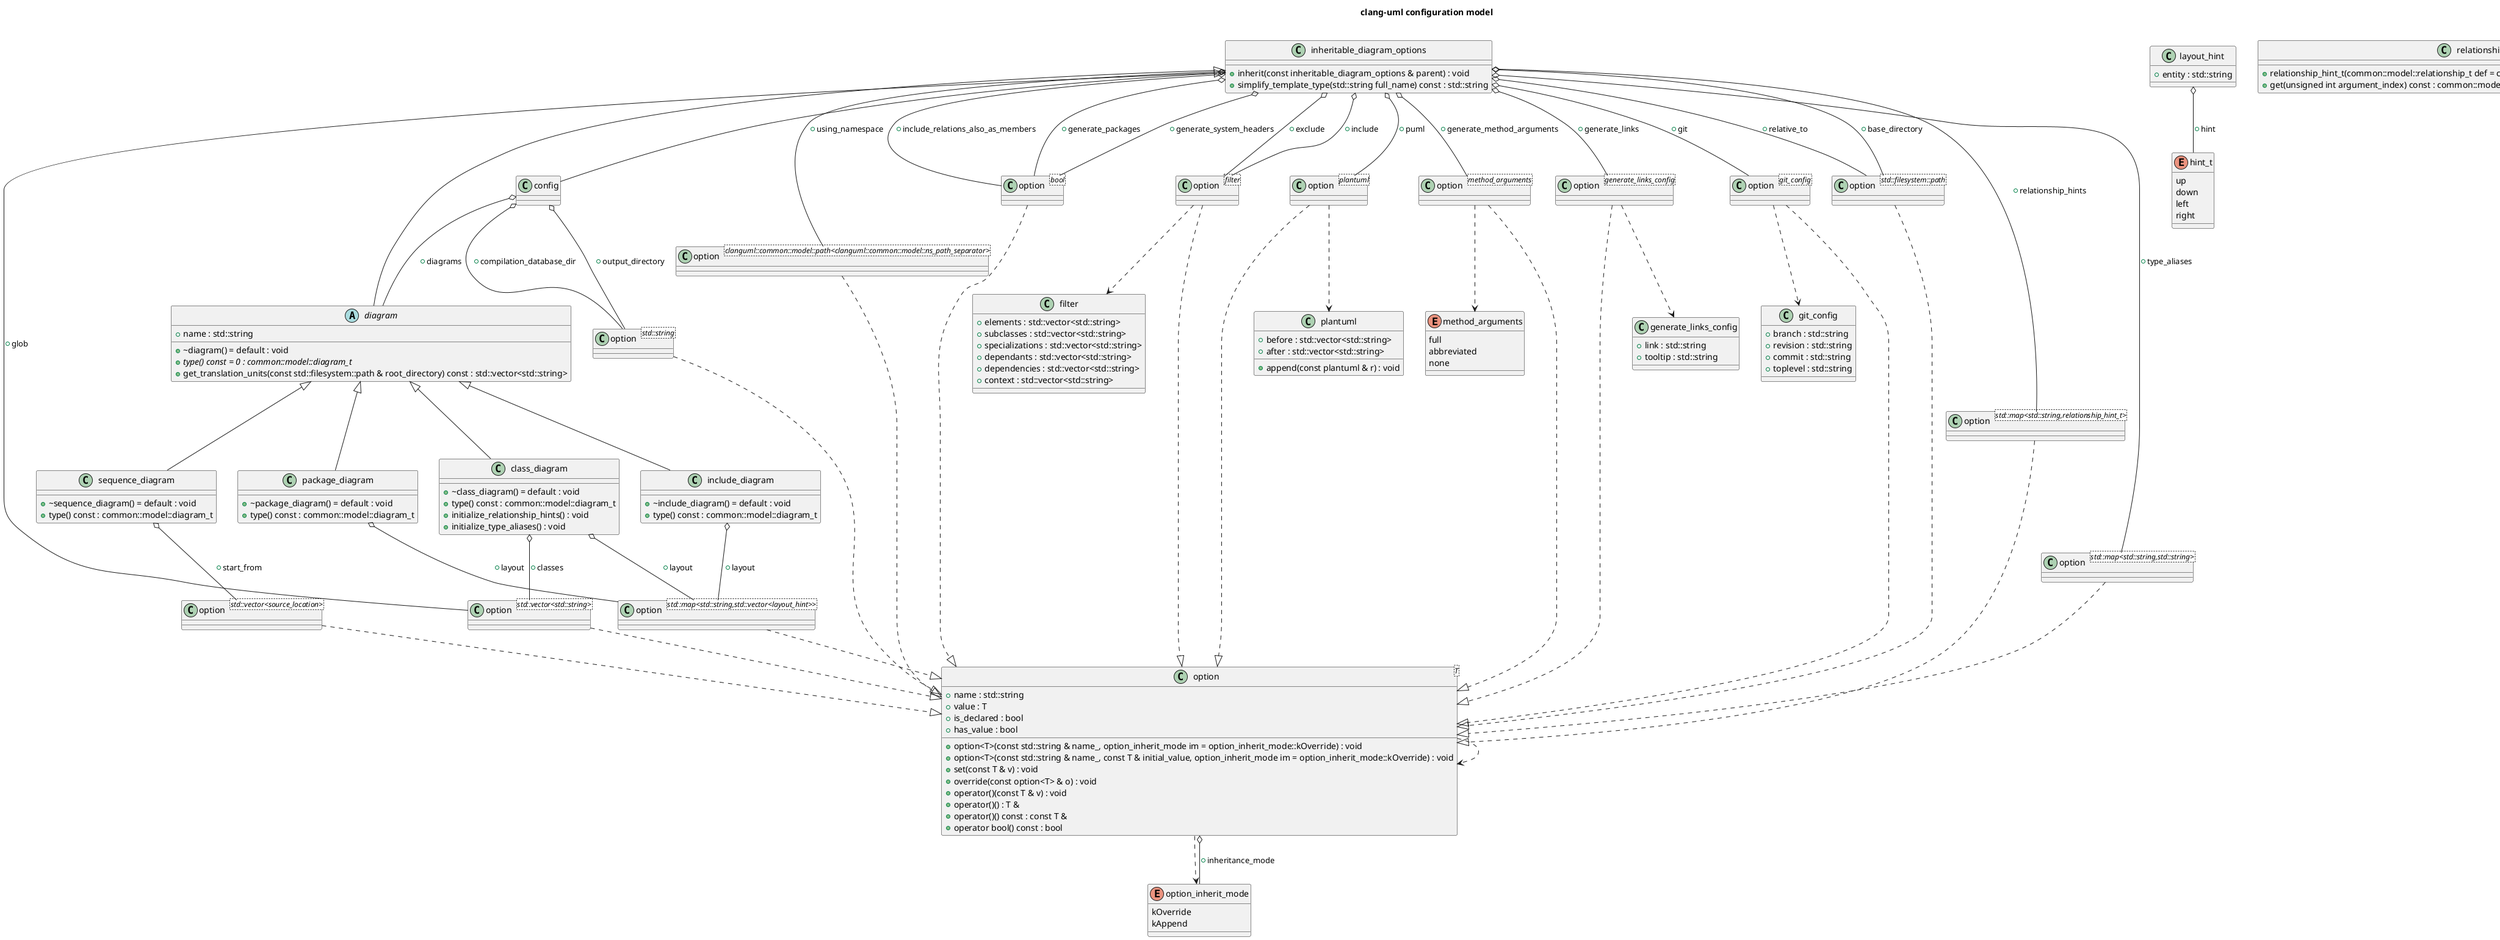 @startuml
title clang-uml configuration model
enum "option_inherit_mode" as C_0000755213547154134374
enum C_0000755213547154134374 [[https://github.com/bkryza/clang-uml/blob/b3382d8f041665d83d907a47f3dd9f0fd341e837/src/config/option.h#L27{option_inherit_mode}]] {
kOverride
kAppend
}
class "option<T>" as C_0002160531695014348499
class C_0002160531695014348499 [[https://github.com/bkryza/clang-uml/blob/b3382d8f041665d83d907a47f3dd9f0fd341e837/src/config/option.h#L29{option}]] {
+option<T>(const std::string & name_, option_inherit_mode im = option_inherit_mode::kOverride) : void
+option<T>(const std::string & name_, const T & initial_value, option_inherit_mode im = option_inherit_mode::kOverride) : void
+set(const T & v) : void
+override(const option<T> & o) : void
+operator()(const T & v) : void
+operator()() : T &
+operator()() const : const T &
+operator bool() const : bool
+name : std::string [[[https://github.com/bkryza/clang-uml/blob/b3382d8f041665d83d907a47f3dd9f0fd341e837/src/config/option.h#L75{name}]]]
+value : T [[[https://github.com/bkryza/clang-uml/blob/b3382d8f041665d83d907a47f3dd9f0fd341e837/src/config/option.h#L76{value}]]]
+is_declared : bool [[[https://github.com/bkryza/clang-uml/blob/b3382d8f041665d83d907a47f3dd9f0fd341e837/src/config/option.h#L77{is_declared}]]]
+has_value : bool [[[https://github.com/bkryza/clang-uml/blob/b3382d8f041665d83d907a47f3dd9f0fd341e837/src/config/option.h#L78{has_value}]]]
}
enum "method_arguments" as C_0001116241270033232405
enum C_0001116241270033232405 [[https://github.com/bkryza/clang-uml/blob/b3382d8f041665d83d907a47f3dd9f0fd341e837/src/config/config.h#L38{method_arguments}]] {
full
abbreviated
none
}
class "plantuml" as C_0001569026140992497804
class C_0001569026140992497804 [[https://github.com/bkryza/clang-uml/blob/b3382d8f041665d83d907a47f3dd9f0fd341e837/src/config/config.h#L40{plantuml}]] {
+append(const plantuml & r) : void
+before : std::vector<std::string> [[[https://github.com/bkryza/clang-uml/blob/b3382d8f041665d83d907a47f3dd9f0fd341e837/src/config/config.h#L41{before}]]]
+after : std::vector<std::string> [[[https://github.com/bkryza/clang-uml/blob/b3382d8f041665d83d907a47f3dd9f0fd341e837/src/config/config.h#L42{after}]]]
}
class "filter" as C_0000884897205237399417
class C_0000884897205237399417 [[https://github.com/bkryza/clang-uml/blob/b3382d8f041665d83d907a47f3dd9f0fd341e837/src/config/config.h#L47{filter}]] {
+elements : std::vector<std::string> [[[https://github.com/bkryza/clang-uml/blob/b3382d8f041665d83d907a47f3dd9f0fd341e837/src/config/config.h#L50{elements}]]]
+subclasses : std::vector<std::string> [[[https://github.com/bkryza/clang-uml/blob/b3382d8f041665d83d907a47f3dd9f0fd341e837/src/config/config.h#L64{subclasses}]]]
+specializations : std::vector<std::string> [[[https://github.com/bkryza/clang-uml/blob/b3382d8f041665d83d907a47f3dd9f0fd341e837/src/config/config.h#L66{specializations}]]]
+dependants : std::vector<std::string> [[[https://github.com/bkryza/clang-uml/blob/b3382d8f041665d83d907a47f3dd9f0fd341e837/src/config/config.h#L68{dependants}]]]
+dependencies : std::vector<std::string> [[[https://github.com/bkryza/clang-uml/blob/b3382d8f041665d83d907a47f3dd9f0fd341e837/src/config/config.h#L70{dependencies}]]]
+context : std::vector<std::string> [[[https://github.com/bkryza/clang-uml/blob/b3382d8f041665d83d907a47f3dd9f0fd341e837/src/config/config.h#L72{context}]]]
}
enum "hint_t" as C_0001677628942847786906
enum C_0001677628942847786906 [[https://github.com/bkryza/clang-uml/blob/b3382d8f041665d83d907a47f3dd9f0fd341e837/src/config/config.h#L77{hint_t}]] {
up
down
left
right
}
class "layout_hint" as C_0001494211179470121213
class C_0001494211179470121213 [[https://github.com/bkryza/clang-uml/blob/b3382d8f041665d83d907a47f3dd9f0fd341e837/src/config/config.h#L79{layout_hint}]] {
+entity : std::string [[[https://github.com/bkryza/clang-uml/blob/b3382d8f041665d83d907a47f3dd9f0fd341e837/src/config/config.h#L81{entity}]]]
}
class "generate_links_config" as C_0001094869263205090957
class C_0001094869263205090957 [[https://github.com/bkryza/clang-uml/blob/b3382d8f041665d83d907a47f3dd9f0fd341e837/src/config/config.h#L86{generate_links_config}]] {
+link : std::string [[[https://github.com/bkryza/clang-uml/blob/b3382d8f041665d83d907a47f3dd9f0fd341e837/src/config/config.h#L87{link}]]]
+tooltip : std::string [[[https://github.com/bkryza/clang-uml/blob/b3382d8f041665d83d907a47f3dd9f0fd341e837/src/config/config.h#L88{tooltip}]]]
}
class "git_config" as C_0001484526437032837261
class C_0001484526437032837261 [[https://github.com/bkryza/clang-uml/blob/b3382d8f041665d83d907a47f3dd9f0fd341e837/src/config/config.h#L91{git_config}]] {
+branch : std::string [[[https://github.com/bkryza/clang-uml/blob/b3382d8f041665d83d907a47f3dd9f0fd341e837/src/config/config.h#L92{branch}]]]
+revision : std::string [[[https://github.com/bkryza/clang-uml/blob/b3382d8f041665d83d907a47f3dd9f0fd341e837/src/config/config.h#L93{revision}]]]
+commit : std::string [[[https://github.com/bkryza/clang-uml/blob/b3382d8f041665d83d907a47f3dd9f0fd341e837/src/config/config.h#L94{commit}]]]
+toplevel : std::string [[[https://github.com/bkryza/clang-uml/blob/b3382d8f041665d83d907a47f3dd9f0fd341e837/src/config/config.h#L95{toplevel}]]]
}
class "relationship_hint_t" as C_0001375735564194363812
class C_0001375735564194363812 [[https://github.com/bkryza/clang-uml/blob/b3382d8f041665d83d907a47f3dd9f0fd341e837/src/config/config.h#L98{relationship_hint_t}]] {
+relationship_hint_t(common::model::relationship_t def = common::model::relationship_t::kAggregation) : void
+get(unsigned int argument_index) const : common::model::relationship_t
}
class "option<std::vector<std::string>>" as C_0000911716653182875977
class C_0000911716653182875977 {
}
class "option<clanguml::common::model::path<clanguml::common::model::ns_path_separator>>" as C_0001338906981128439983
class C_0001338906981128439983 {
}
class "option<bool>" as C_0001611169097156092953
class C_0001611169097156092953 {
}
class "option<filter>" as C_0001934545576373493419
class C_0001934545576373493419 {
}
class "option<plantuml>" as C_0000222485212110751685
class C_0000222485212110751685 {
}
class "option<method_arguments>" as C_0001599402376619123527
class C_0001599402376619123527 {
}
class "option<generate_links_config>" as C_0001765850992006742297
class C_0001765850992006742297 {
}
class "option<git_config>" as C_0000621938207251469493
class C_0000621938207251469493 {
}
class "option<std::filesystem::path>" as C_0000268462991671626594
class C_0000268462991671626594 {
}
class "option<std::map<std::string,relationship_hint_t>>" as C_0001235431375041752063
class C_0001235431375041752063 {
}
class "option<std::map<std::string,std::string>>" as C_0000064295582817972148
class C_0000064295582817972148 {
}
class "inheritable_diagram_options" as C_0000120779063265662583
class C_0000120779063265662583 [[https://github.com/bkryza/clang-uml/blob/b3382d8f041665d83d907a47f3dd9f0fd341e837/src/config/config.h#L123{inheritable_diagram_options}]] {
+inherit(const inheritable_diagram_options & parent) : void
+simplify_template_type(std::string full_name) const : std::string
}
abstract "diagram" as C_0000400244097365422548
abstract C_0000400244097365422548 [[https://github.com/bkryza/clang-uml/blob/b3382d8f041665d83d907a47f3dd9f0fd341e837/src/config/config.h#L147{diagram}]] {
+~diagram() = default : void
{abstract} +type() const = 0 : common::model::diagram_t
+get_translation_units(const std::filesystem::path & root_directory) const : std::vector<std::string>
+name : std::string [[[https://github.com/bkryza/clang-uml/blob/b3382d8f041665d83d907a47f3dd9f0fd341e837/src/config/config.h#L155{name}]]]
}
class "source_location" as C_0000716219451489342105
class C_0000716219451489342105 [[https://github.com/bkryza/clang-uml/blob/b3382d8f041665d83d907a47f3dd9f0fd341e837/src/config/config.h#L158{source_location}]] {
+location : std::string [[[https://github.com/bkryza/clang-uml/blob/b3382d8f041665d83d907a47f3dd9f0fd341e837/src/config/config.h#L161{location}]]]
}
enum "source_location::location_t" as C_0001865325448541090949
enum C_0001865325448541090949 [[https://github.com/bkryza/clang-uml/blob/b3382d8f041665d83d907a47f3dd9f0fd341e837/src/config/config.h#L159{source_location##location_t}]] {
usr
marker
fileline
function
}
class "option<std::map<std::string,std::vector<layout_hint>>>" as C_0001921914760671266450
class C_0001921914760671266450 {
}
class "class_diagram" as C_0000315821915147252995
class C_0000315821915147252995 [[https://github.com/bkryza/clang-uml/blob/b3382d8f041665d83d907a47f3dd9f0fd341e837/src/config/config.h#L164{class_diagram}]] {
+~class_diagram() = default : void
+type() const : common::model::diagram_t
+initialize_relationship_hints() : void
+initialize_type_aliases() : void
}
class "option<std::vector<source_location>>" as C_0001101099979631829593
class C_0001101099979631829593 {
}
class "sequence_diagram" as C_0002069553655160139136
class C_0002069553655160139136 [[https://github.com/bkryza/clang-uml/blob/b3382d8f041665d83d907a47f3dd9f0fd341e837/src/config/config.h#L177{sequence_diagram}]] {
+~sequence_diagram() = default : void
+type() const : common::model::diagram_t
}
class "package_diagram" as C_0002030177163277970590
class C_0002030177163277970590 [[https://github.com/bkryza/clang-uml/blob/b3382d8f041665d83d907a47f3dd9f0fd341e837/src/config/config.h#L185{package_diagram}]] {
+~package_diagram() = default : void
+type() const : common::model::diagram_t
}
class "include_diagram" as C_0000509333813868966475
class C_0000509333813868966475 [[https://github.com/bkryza/clang-uml/blob/b3382d8f041665d83d907a47f3dd9f0fd341e837/src/config/config.h#L193{include_diagram}]] {
+~include_diagram() = default : void
+type() const : common::model::diagram_t
}
class "option<std::string>" as C_0000642633971187128378
class C_0000642633971187128378 {
}
class "config" as C_0000893743909513410599
class C_0000893743909513410599 [[https://github.com/bkryza/clang-uml/blob/b3382d8f041665d83d907a47f3dd9f0fd341e837/src/config/config.h#L201{config}]] {
}
C_0002160531695014348499 ..> C_0000755213547154134374
C_0002160531695014348499 ..> C_0002160531695014348499
C_0002160531695014348499 o-- C_0000755213547154134374 : +inheritance_mode
C_0001494211179470121213 o-- C_0001677628942847786906 : +hint
C_0000911716653182875977 ..|> C_0002160531695014348499
C_0001338906981128439983 ..|> C_0002160531695014348499
C_0001611169097156092953 ..|> C_0002160531695014348499
C_0001934545576373493419 ..> C_0000884897205237399417
C_0001934545576373493419 ..|> C_0002160531695014348499
C_0000222485212110751685 ..> C_0001569026140992497804
C_0000222485212110751685 ..|> C_0002160531695014348499
C_0001599402376619123527 ..> C_0001116241270033232405
C_0001599402376619123527 ..|> C_0002160531695014348499
C_0001765850992006742297 ..> C_0001094869263205090957
C_0001765850992006742297 ..|> C_0002160531695014348499
C_0000621938207251469493 ..> C_0001484526437032837261
C_0000621938207251469493 ..|> C_0002160531695014348499
C_0000268462991671626594 ..|> C_0002160531695014348499
C_0001235431375041752063 ..|> C_0002160531695014348499
C_0000064295582817972148 ..|> C_0002160531695014348499
C_0000120779063265662583 o-- C_0000911716653182875977 : +glob
C_0000120779063265662583 o-- C_0001338906981128439983 : +using_namespace
C_0000120779063265662583 o-- C_0001611169097156092953 : +include_relations_also_as_members
C_0000120779063265662583 o-- C_0001934545576373493419 : +include
C_0000120779063265662583 o-- C_0001934545576373493419 : +exclude
C_0000120779063265662583 o-- C_0000222485212110751685 : +puml
C_0000120779063265662583 o-- C_0001599402376619123527 : +generate_method_arguments
C_0000120779063265662583 o-- C_0001611169097156092953 : +generate_packages
C_0000120779063265662583 o-- C_0001765850992006742297 : +generate_links
C_0000120779063265662583 o-- C_0000621938207251469493 : +git
C_0000120779063265662583 o-- C_0000268462991671626594 : +base_directory
C_0000120779063265662583 o-- C_0000268462991671626594 : +relative_to
C_0000120779063265662583 o-- C_0001611169097156092953 : +generate_system_headers
C_0000120779063265662583 o-- C_0001235431375041752063 : +relationship_hints
C_0000120779063265662583 o-- C_0000064295582817972148 : +type_aliases
C_0000120779063265662583 <|-- C_0000400244097365422548
C_0001865325448541090949 --+ C_0000716219451489342105
C_0001921914760671266450 ..|> C_0002160531695014348499
C_0000315821915147252995 o-- C_0000911716653182875977 : +classes
C_0000315821915147252995 o-- C_0001921914760671266450 : +layout
C_0000400244097365422548 <|-- C_0000315821915147252995
C_0001101099979631829593 ..|> C_0002160531695014348499
C_0002069553655160139136 o-- C_0001101099979631829593 : +start_from
C_0000400244097365422548 <|-- C_0002069553655160139136
C_0002030177163277970590 o-- C_0001921914760671266450 : +layout
C_0000400244097365422548 <|-- C_0002030177163277970590
C_0000509333813868966475 o-- C_0001921914760671266450 : +layout
C_0000400244097365422548 <|-- C_0000509333813868966475
C_0000642633971187128378 ..|> C_0002160531695014348499
C_0000893743909513410599 o-- C_0000642633971187128378 : +compilation_database_dir
C_0000893743909513410599 o-- C_0000642633971187128378 : +output_directory
C_0000893743909513410599 o-- C_0000400244097365422548 : +diagrams
C_0000120779063265662583 <|-- C_0000893743909513410599
@enduml
